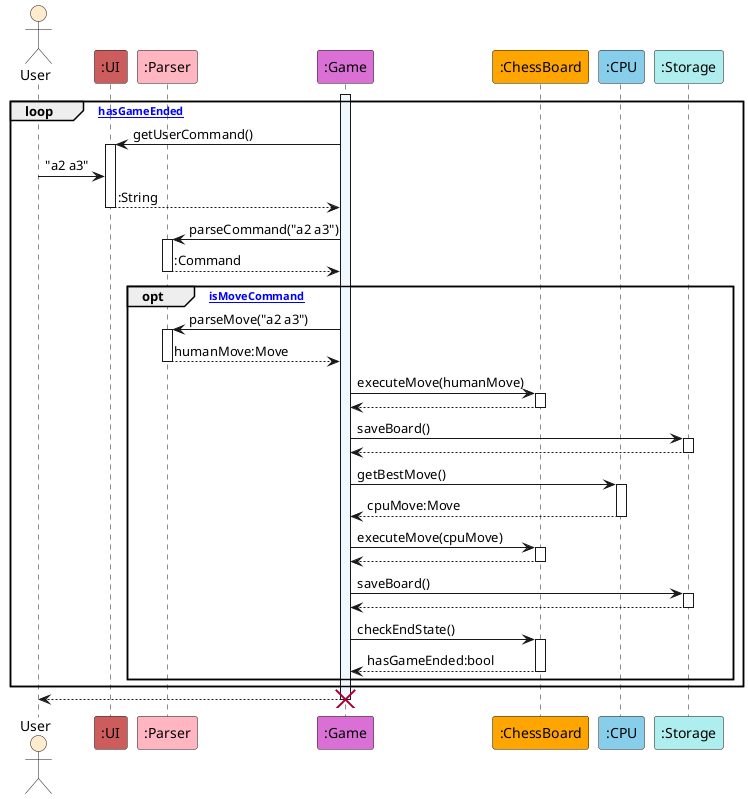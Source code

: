 @startuml GameSequence

actor User as user #BlanchedAlmond
participant ":UI" as ui #IndianRed
participant ":Parser" as parser #LightPink
participant ":Game" as game #Orchid
participant ":ChessBoard" as board #Orange
participant ":CPU" as cpu #SkyBlue
participant ":Storage" as storage #PaleTurquoise

activate game #AliceBlue

loop [hasGameEnded]

    game -> ui : getUserCommand()
    activate ui
    user -> ui : "a2 a3"
    ui --> game : :String
    deactivate ui

    game -> parser : parseCommand("a2 a3")
    activate parser
    parser --> game : :Command
    deactivate parser

    opt [isMoveCommand]

        game -> parser : parseMove("a2 a3")
        activate parser
        parser --> game : humanMove:Move
        deactivate parser

        game -> board : executeMove(humanMove)
        activate board
        board --> game
        deactivate board

        game -> storage : saveBoard()
        activate storage
        storage --> game
        deactivate storage

        game -> cpu : getBestMove()
        activate cpu
        cpu --> game : cpuMove:Move
        deactivate cpu

        game -> board : executeMove(cpuMove)
        activate board
        board --> game
        deactivate board

        game -> storage : saveBoard()
        activate storage
        storage --> game
        deactivate storage

        game -> board : checkEndState()
        activate board
        board --> game : hasGameEnded:bool
        deactivate board

    end

end

game --> user
destroy game

@enduml
